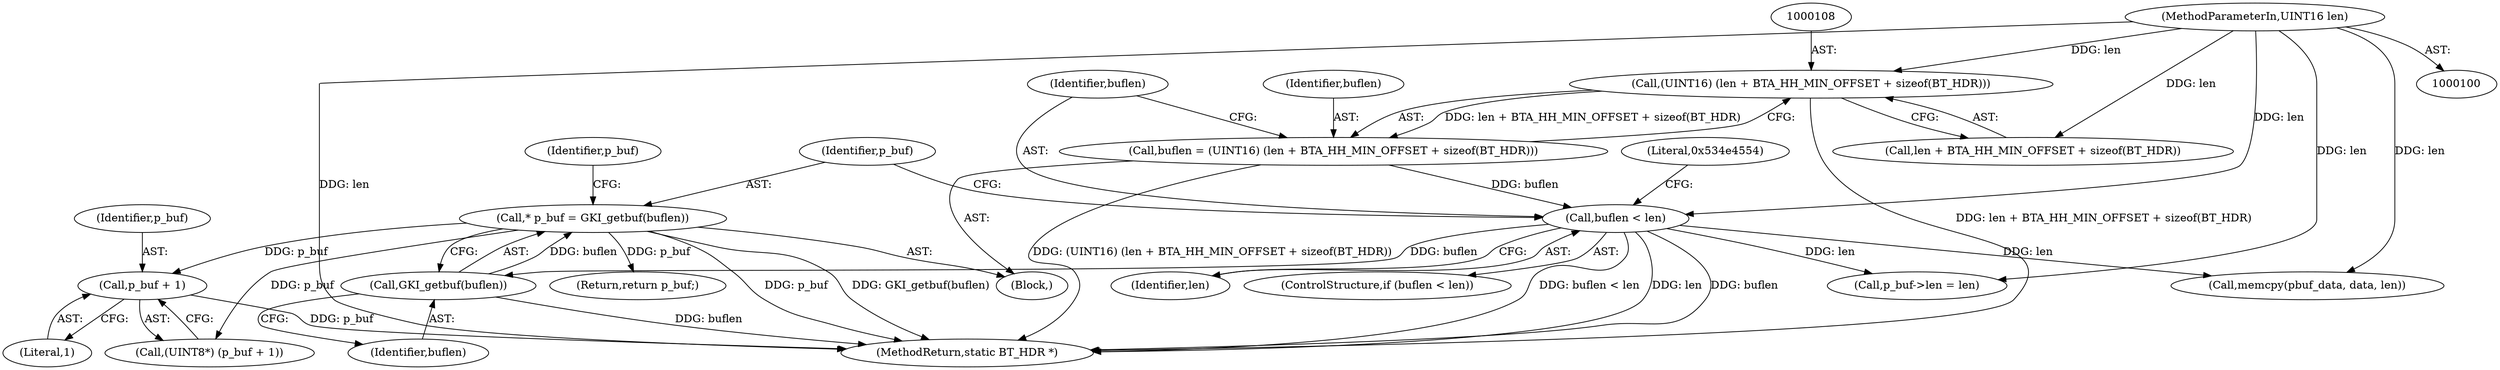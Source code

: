 digraph "0_Android_514139f4b40cbb035bb92f3e24d5a389d75db9e6@pointer" {
"1000153" [label="(Call,p_buf + 1)"];
"1000130" [label="(Call,* p_buf = GKI_getbuf(buflen))"];
"1000132" [label="(Call,GKI_getbuf(buflen))"];
"1000116" [label="(Call,buflen < len)"];
"1000105" [label="(Call,buflen = (UINT16) (len + BTA_HH_MIN_OFFSET + sizeof(BT_HDR)))"];
"1000107" [label="(Call,(UINT16) (len + BTA_HH_MIN_OFFSET + sizeof(BT_HDR)))"];
"1000101" [label="(MethodParameterIn,UINT16 len)"];
"1000151" [label="(Call,(UINT8*) (p_buf + 1))"];
"1000130" [label="(Call,* p_buf = GKI_getbuf(buflen))"];
"1000155" [label="(Literal,1)"];
"1000117" [label="(Identifier,buflen)"];
"1000109" [label="(Call,len + BTA_HH_MIN_OFFSET + sizeof(BT_HDR))"];
"1000165" [label="(MethodReturn,static BT_HDR *)"];
"1000101" [label="(MethodParameterIn,UINT16 len)"];
"1000118" [label="(Identifier,len)"];
"1000138" [label="(Call,p_buf->len = len)"];
"1000135" [label="(Identifier,p_buf)"];
"1000153" [label="(Call,p_buf + 1)"];
"1000133" [label="(Identifier,buflen)"];
"1000131" [label="(Identifier,p_buf)"];
"1000107" [label="(Call,(UINT16) (len + BTA_HH_MIN_OFFSET + sizeof(BT_HDR)))"];
"1000159" [label="(Call,memcpy(pbuf_data, data, len))"];
"1000103" [label="(Block,)"];
"1000163" [label="(Return,return p_buf;)"];
"1000106" [label="(Identifier,buflen)"];
"1000116" [label="(Call,buflen < len)"];
"1000154" [label="(Identifier,p_buf)"];
"1000115" [label="(ControlStructure,if (buflen < len))"];
"1000132" [label="(Call,GKI_getbuf(buflen))"];
"1000105" [label="(Call,buflen = (UINT16) (len + BTA_HH_MIN_OFFSET + sizeof(BT_HDR)))"];
"1000121" [label="(Literal,0x534e4554)"];
"1000153" -> "1000151"  [label="AST: "];
"1000153" -> "1000155"  [label="CFG: "];
"1000154" -> "1000153"  [label="AST: "];
"1000155" -> "1000153"  [label="AST: "];
"1000151" -> "1000153"  [label="CFG: "];
"1000153" -> "1000165"  [label="DDG: p_buf"];
"1000130" -> "1000153"  [label="DDG: p_buf"];
"1000130" -> "1000103"  [label="AST: "];
"1000130" -> "1000132"  [label="CFG: "];
"1000131" -> "1000130"  [label="AST: "];
"1000132" -> "1000130"  [label="AST: "];
"1000135" -> "1000130"  [label="CFG: "];
"1000130" -> "1000165"  [label="DDG: p_buf"];
"1000130" -> "1000165"  [label="DDG: GKI_getbuf(buflen)"];
"1000132" -> "1000130"  [label="DDG: buflen"];
"1000130" -> "1000151"  [label="DDG: p_buf"];
"1000130" -> "1000163"  [label="DDG: p_buf"];
"1000132" -> "1000133"  [label="CFG: "];
"1000133" -> "1000132"  [label="AST: "];
"1000132" -> "1000165"  [label="DDG: buflen"];
"1000116" -> "1000132"  [label="DDG: buflen"];
"1000116" -> "1000115"  [label="AST: "];
"1000116" -> "1000118"  [label="CFG: "];
"1000117" -> "1000116"  [label="AST: "];
"1000118" -> "1000116"  [label="AST: "];
"1000121" -> "1000116"  [label="CFG: "];
"1000131" -> "1000116"  [label="CFG: "];
"1000116" -> "1000165"  [label="DDG: len"];
"1000116" -> "1000165"  [label="DDG: buflen"];
"1000116" -> "1000165"  [label="DDG: buflen < len"];
"1000105" -> "1000116"  [label="DDG: buflen"];
"1000101" -> "1000116"  [label="DDG: len"];
"1000116" -> "1000138"  [label="DDG: len"];
"1000116" -> "1000159"  [label="DDG: len"];
"1000105" -> "1000103"  [label="AST: "];
"1000105" -> "1000107"  [label="CFG: "];
"1000106" -> "1000105"  [label="AST: "];
"1000107" -> "1000105"  [label="AST: "];
"1000117" -> "1000105"  [label="CFG: "];
"1000105" -> "1000165"  [label="DDG: (UINT16) (len + BTA_HH_MIN_OFFSET + sizeof(BT_HDR))"];
"1000107" -> "1000105"  [label="DDG: len + BTA_HH_MIN_OFFSET + sizeof(BT_HDR)"];
"1000107" -> "1000109"  [label="CFG: "];
"1000108" -> "1000107"  [label="AST: "];
"1000109" -> "1000107"  [label="AST: "];
"1000107" -> "1000165"  [label="DDG: len + BTA_HH_MIN_OFFSET + sizeof(BT_HDR)"];
"1000101" -> "1000107"  [label="DDG: len"];
"1000101" -> "1000100"  [label="AST: "];
"1000101" -> "1000165"  [label="DDG: len"];
"1000101" -> "1000109"  [label="DDG: len"];
"1000101" -> "1000138"  [label="DDG: len"];
"1000101" -> "1000159"  [label="DDG: len"];
}
